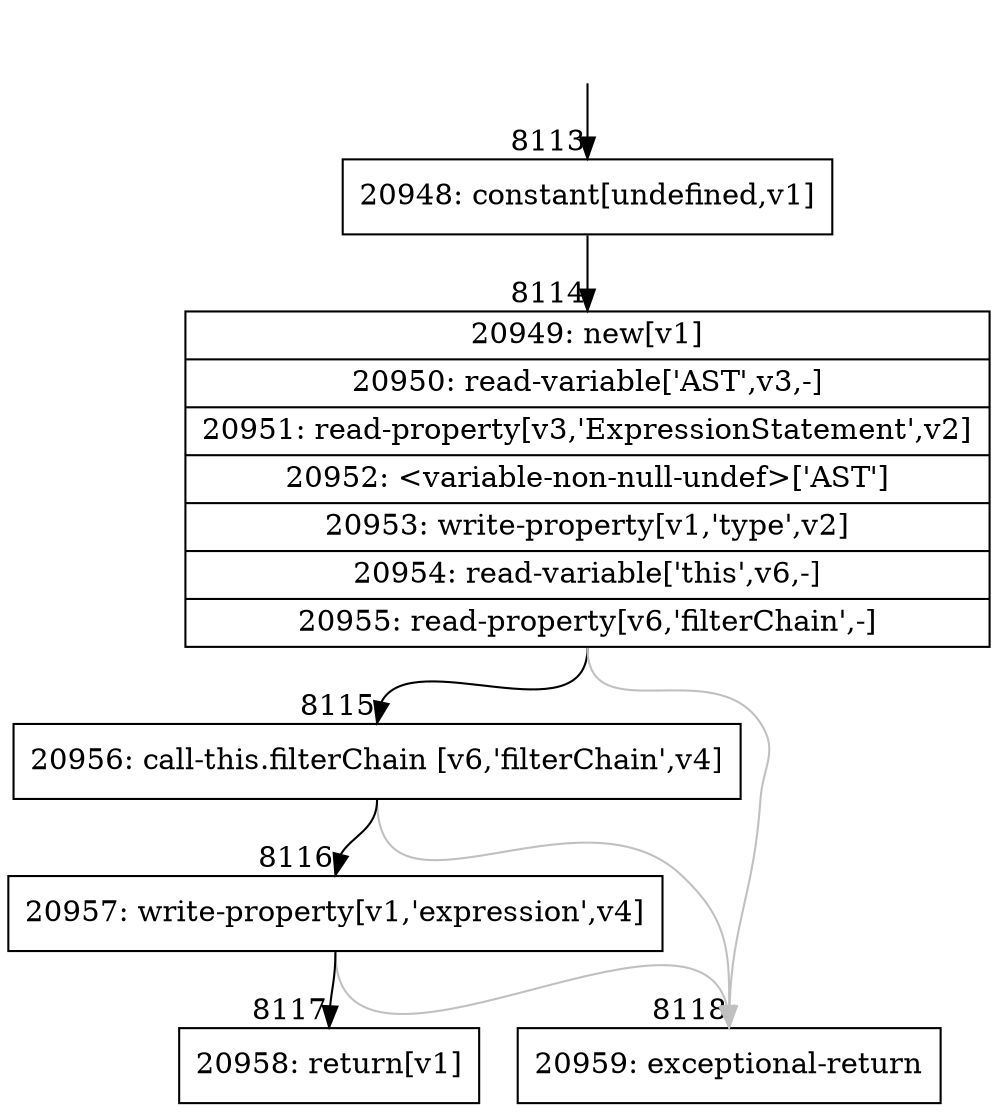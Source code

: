 digraph {
rankdir="TD"
BB_entry599[shape=none,label=""];
BB_entry599 -> BB8113 [tailport=s, headport=n, headlabel="    8113"]
BB8113 [shape=record label="{20948: constant[undefined,v1]}" ] 
BB8113 -> BB8114 [tailport=s, headport=n, headlabel="      8114"]
BB8114 [shape=record label="{20949: new[v1]|20950: read-variable['AST',v3,-]|20951: read-property[v3,'ExpressionStatement',v2]|20952: \<variable-non-null-undef\>['AST']|20953: write-property[v1,'type',v2]|20954: read-variable['this',v6,-]|20955: read-property[v6,'filterChain',-]}" ] 
BB8114 -> BB8115 [tailport=s, headport=n, headlabel="      8115"]
BB8114 -> BB8118 [tailport=s, headport=n, color=gray, headlabel="      8118"]
BB8115 [shape=record label="{20956: call-this.filterChain [v6,'filterChain',v4]}" ] 
BB8115 -> BB8116 [tailport=s, headport=n, headlabel="      8116"]
BB8115 -> BB8118 [tailport=s, headport=n, color=gray]
BB8116 [shape=record label="{20957: write-property[v1,'expression',v4]}" ] 
BB8116 -> BB8117 [tailport=s, headport=n, headlabel="      8117"]
BB8116 -> BB8118 [tailport=s, headport=n, color=gray]
BB8117 [shape=record label="{20958: return[v1]}" ] 
BB8118 [shape=record label="{20959: exceptional-return}" ] 
//#$~ 12671
}
